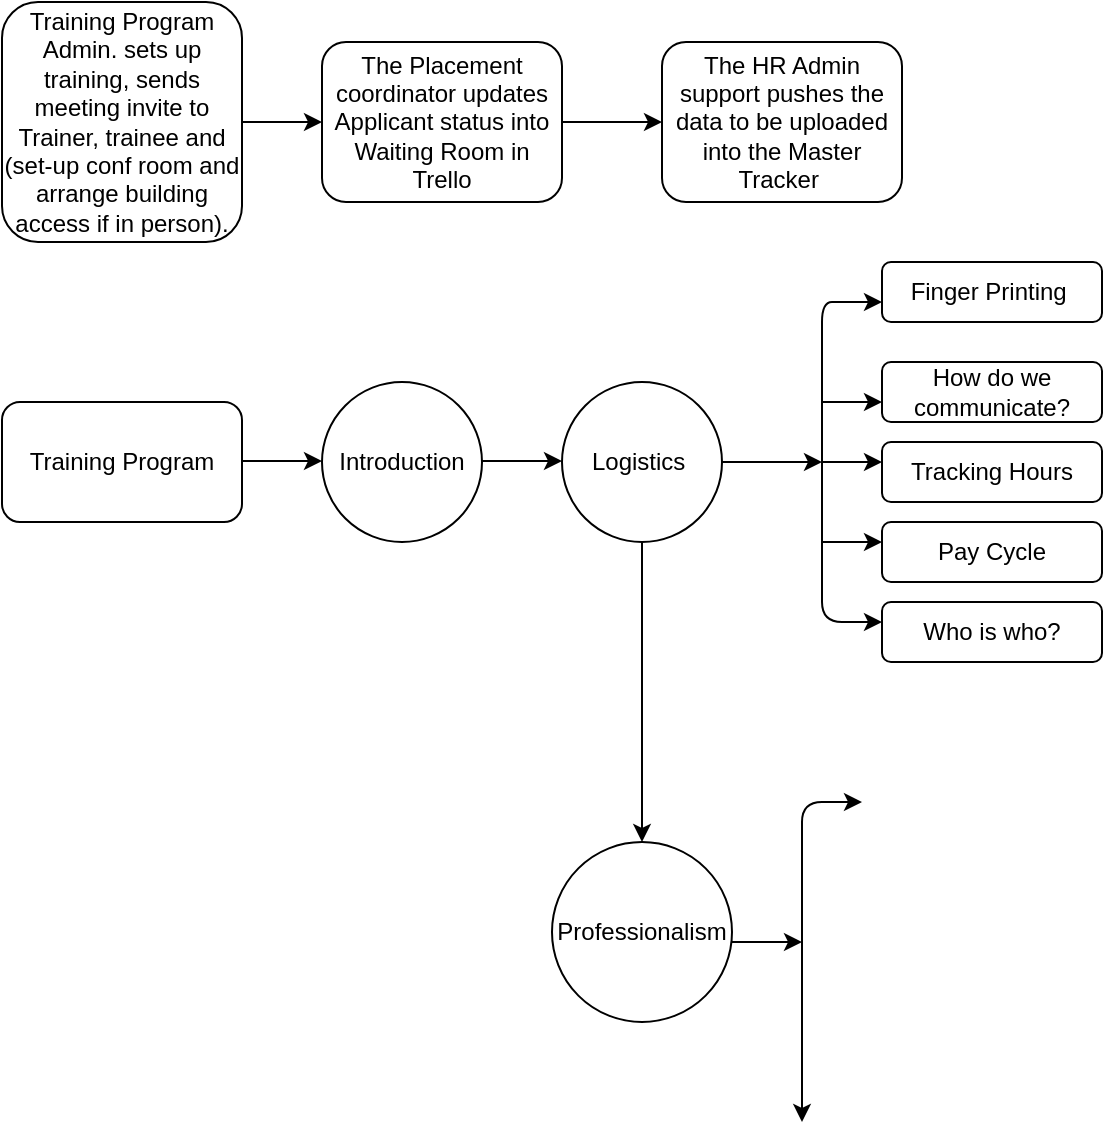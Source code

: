 <mxfile version="14.8.0" type="github">
  <diagram id="scpoPnvaWyOqKvB3ZE4O" name="Page-1">
    <mxGraphModel dx="1022" dy="468" grid="1" gridSize="10" guides="1" tooltips="1" connect="1" arrows="1" fold="1" page="1" pageScale="1" pageWidth="850" pageHeight="1100" math="0" shadow="0">
      <root>
        <mxCell id="0" />
        <mxCell id="1" parent="0" />
        <mxCell id="HFFMxbHn-NCCCKejfwAk-1" value="Training Program Admin. sets up training, sends meeting invite to Trainer, trainee and (set-up conf room and arrange building access if in person)." style="rounded=1;whiteSpace=wrap;html=1;" vertex="1" parent="1">
          <mxGeometry x="40" y="40" width="120" height="120" as="geometry" />
        </mxCell>
        <mxCell id="HFFMxbHn-NCCCKejfwAk-2" value="" style="endArrow=classic;html=1;" edge="1" parent="1">
          <mxGeometry width="50" height="50" relative="1" as="geometry">
            <mxPoint x="160" y="100" as="sourcePoint" />
            <mxPoint x="200" y="100" as="targetPoint" />
          </mxGeometry>
        </mxCell>
        <mxCell id="HFFMxbHn-NCCCKejfwAk-3" value="The Placement coordinator updates Applicant status into Waiting Room in Trello" style="rounded=1;whiteSpace=wrap;html=1;" vertex="1" parent="1">
          <mxGeometry x="200" y="60" width="120" height="80" as="geometry" />
        </mxCell>
        <mxCell id="HFFMxbHn-NCCCKejfwAk-4" value="" style="endArrow=classic;html=1;exitX=1;exitY=0.5;exitDx=0;exitDy=0;" edge="1" parent="1" source="HFFMxbHn-NCCCKejfwAk-3">
          <mxGeometry width="50" height="50" relative="1" as="geometry">
            <mxPoint x="400" y="170" as="sourcePoint" />
            <mxPoint x="370" y="100" as="targetPoint" />
          </mxGeometry>
        </mxCell>
        <mxCell id="HFFMxbHn-NCCCKejfwAk-5" value="The HR Admin support pushes the data to be uploaded into the Master Tracker&amp;nbsp;" style="rounded=1;whiteSpace=wrap;html=1;" vertex="1" parent="1">
          <mxGeometry x="370" y="60" width="120" height="80" as="geometry" />
        </mxCell>
        <mxCell id="HFFMxbHn-NCCCKejfwAk-6" value="Training Program" style="rounded=1;whiteSpace=wrap;html=1;" vertex="1" parent="1">
          <mxGeometry x="40" y="240" width="120" height="60" as="geometry" />
        </mxCell>
        <mxCell id="HFFMxbHn-NCCCKejfwAk-7" value="" style="endArrow=classic;html=1;" edge="1" parent="1">
          <mxGeometry width="50" height="50" relative="1" as="geometry">
            <mxPoint x="160" y="269.5" as="sourcePoint" />
            <mxPoint x="200" y="269.5" as="targetPoint" />
          </mxGeometry>
        </mxCell>
        <mxCell id="HFFMxbHn-NCCCKejfwAk-8" value="Introduction" style="ellipse;whiteSpace=wrap;html=1;aspect=fixed;" vertex="1" parent="1">
          <mxGeometry x="200" y="230" width="80" height="80" as="geometry" />
        </mxCell>
        <mxCell id="HFFMxbHn-NCCCKejfwAk-9" value="" style="endArrow=classic;html=1;" edge="1" parent="1">
          <mxGeometry width="50" height="50" relative="1" as="geometry">
            <mxPoint x="280" y="269.5" as="sourcePoint" />
            <mxPoint x="320" y="269.5" as="targetPoint" />
          </mxGeometry>
        </mxCell>
        <mxCell id="HFFMxbHn-NCCCKejfwAk-10" value="Logistics&amp;nbsp;" style="ellipse;whiteSpace=wrap;html=1;aspect=fixed;" vertex="1" parent="1">
          <mxGeometry x="320" y="230" width="80" height="80" as="geometry" />
        </mxCell>
        <mxCell id="HFFMxbHn-NCCCKejfwAk-11" value="" style="endArrow=classic;html=1;" edge="1" parent="1">
          <mxGeometry width="50" height="50" relative="1" as="geometry">
            <mxPoint x="400" y="270" as="sourcePoint" />
            <mxPoint x="450" y="270" as="targetPoint" />
          </mxGeometry>
        </mxCell>
        <mxCell id="HFFMxbHn-NCCCKejfwAk-12" value="" style="endArrow=classic;html=1;" edge="1" parent="1">
          <mxGeometry width="50" height="50" relative="1" as="geometry">
            <mxPoint x="450" y="280" as="sourcePoint" />
            <mxPoint x="480" y="190" as="targetPoint" />
            <Array as="points">
              <mxPoint x="450" y="190" />
              <mxPoint x="460" y="190" />
            </Array>
          </mxGeometry>
        </mxCell>
        <mxCell id="HFFMxbHn-NCCCKejfwAk-13" value="" style="endArrow=classic;html=1;" edge="1" parent="1">
          <mxGeometry width="50" height="50" relative="1" as="geometry">
            <mxPoint x="450" y="270" as="sourcePoint" />
            <mxPoint x="480" y="350" as="targetPoint" />
            <Array as="points">
              <mxPoint x="450" y="350" />
            </Array>
          </mxGeometry>
        </mxCell>
        <mxCell id="HFFMxbHn-NCCCKejfwAk-14" value="Finger Printing&amp;nbsp;" style="rounded=1;whiteSpace=wrap;html=1;" vertex="1" parent="1">
          <mxGeometry x="480" y="170" width="110" height="30" as="geometry" />
        </mxCell>
        <mxCell id="HFFMxbHn-NCCCKejfwAk-15" value="" style="endArrow=classic;html=1;" edge="1" parent="1">
          <mxGeometry width="50" height="50" relative="1" as="geometry">
            <mxPoint x="450" y="240" as="sourcePoint" />
            <mxPoint x="480" y="240" as="targetPoint" />
          </mxGeometry>
        </mxCell>
        <mxCell id="HFFMxbHn-NCCCKejfwAk-16" value="How do we communicate?" style="rounded=1;whiteSpace=wrap;html=1;" vertex="1" parent="1">
          <mxGeometry x="480" y="220" width="110" height="30" as="geometry" />
        </mxCell>
        <mxCell id="HFFMxbHn-NCCCKejfwAk-17" value="" style="endArrow=classic;html=1;" edge="1" parent="1">
          <mxGeometry width="50" height="50" relative="1" as="geometry">
            <mxPoint x="450" y="310" as="sourcePoint" />
            <mxPoint x="480" y="310" as="targetPoint" />
            <Array as="points">
              <mxPoint x="460" y="310" />
            </Array>
          </mxGeometry>
        </mxCell>
        <mxCell id="HFFMxbHn-NCCCKejfwAk-18" value="Tracking Hours" style="rounded=1;whiteSpace=wrap;html=1;" vertex="1" parent="1">
          <mxGeometry x="480" y="260" width="110" height="30" as="geometry" />
        </mxCell>
        <mxCell id="HFFMxbHn-NCCCKejfwAk-21" value="" style="endArrow=classic;html=1;" edge="1" parent="1">
          <mxGeometry width="50" height="50" relative="1" as="geometry">
            <mxPoint x="450" y="270" as="sourcePoint" />
            <mxPoint x="480" y="270" as="targetPoint" />
          </mxGeometry>
        </mxCell>
        <mxCell id="HFFMxbHn-NCCCKejfwAk-23" value="Pay Cycle" style="rounded=1;whiteSpace=wrap;html=1;" vertex="1" parent="1">
          <mxGeometry x="480" y="300" width="110" height="30" as="geometry" />
        </mxCell>
        <mxCell id="HFFMxbHn-NCCCKejfwAk-24" value="Who is who?" style="rounded=1;whiteSpace=wrap;html=1;" vertex="1" parent="1">
          <mxGeometry x="480" y="340" width="110" height="30" as="geometry" />
        </mxCell>
        <mxCell id="HFFMxbHn-NCCCKejfwAk-25" value="Professionalism" style="ellipse;whiteSpace=wrap;html=1;aspect=fixed;" vertex="1" parent="1">
          <mxGeometry x="315" y="460" width="90" height="90" as="geometry" />
        </mxCell>
        <mxCell id="HFFMxbHn-NCCCKejfwAk-27" value="" style="endArrow=classic;html=1;exitX=0.5;exitY=1;exitDx=0;exitDy=0;entryX=0.5;entryY=0;entryDx=0;entryDy=0;" edge="1" parent="1" source="HFFMxbHn-NCCCKejfwAk-10" target="HFFMxbHn-NCCCKejfwAk-25">
          <mxGeometry width="50" height="50" relative="1" as="geometry">
            <mxPoint x="400" y="430" as="sourcePoint" />
            <mxPoint x="360" y="400" as="targetPoint" />
          </mxGeometry>
        </mxCell>
        <mxCell id="HFFMxbHn-NCCCKejfwAk-28" value="" style="endArrow=classic;html=1;" edge="1" parent="1">
          <mxGeometry width="50" height="50" relative="1" as="geometry">
            <mxPoint x="440" y="510" as="sourcePoint" />
            <mxPoint x="470" y="440" as="targetPoint" />
            <Array as="points">
              <mxPoint x="440" y="440" />
            </Array>
          </mxGeometry>
        </mxCell>
        <mxCell id="HFFMxbHn-NCCCKejfwAk-29" value="" style="endArrow=classic;html=1;" edge="1" parent="1">
          <mxGeometry width="50" height="50" relative="1" as="geometry">
            <mxPoint x="405" y="510" as="sourcePoint" />
            <mxPoint x="440" y="510" as="targetPoint" />
          </mxGeometry>
        </mxCell>
        <mxCell id="HFFMxbHn-NCCCKejfwAk-30" value="" style="endArrow=classic;html=1;" edge="1" parent="1">
          <mxGeometry width="50" height="50" relative="1" as="geometry">
            <mxPoint x="440" y="510" as="sourcePoint" />
            <mxPoint x="440" y="600" as="targetPoint" />
            <Array as="points">
              <mxPoint x="440" y="590" />
              <mxPoint x="440" y="600" />
            </Array>
          </mxGeometry>
        </mxCell>
      </root>
    </mxGraphModel>
  </diagram>
</mxfile>
